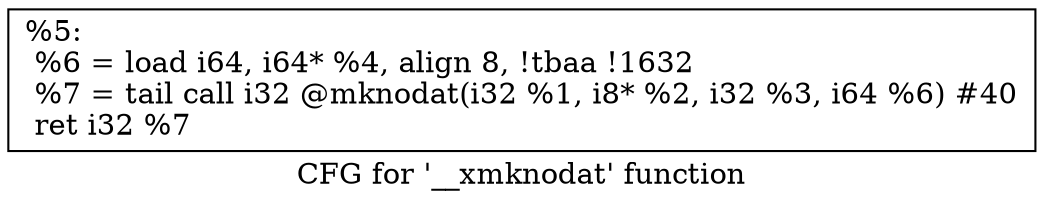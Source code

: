 digraph "CFG for '__xmknodat' function" {
	label="CFG for '__xmknodat' function";

	Node0x1ae6db0 [shape=record,label="{%5:\l  %6 = load i64, i64* %4, align 8, !tbaa !1632\l  %7 = tail call i32 @mknodat(i32 %1, i8* %2, i32 %3, i64 %6) #40\l  ret i32 %7\l}"];
}
